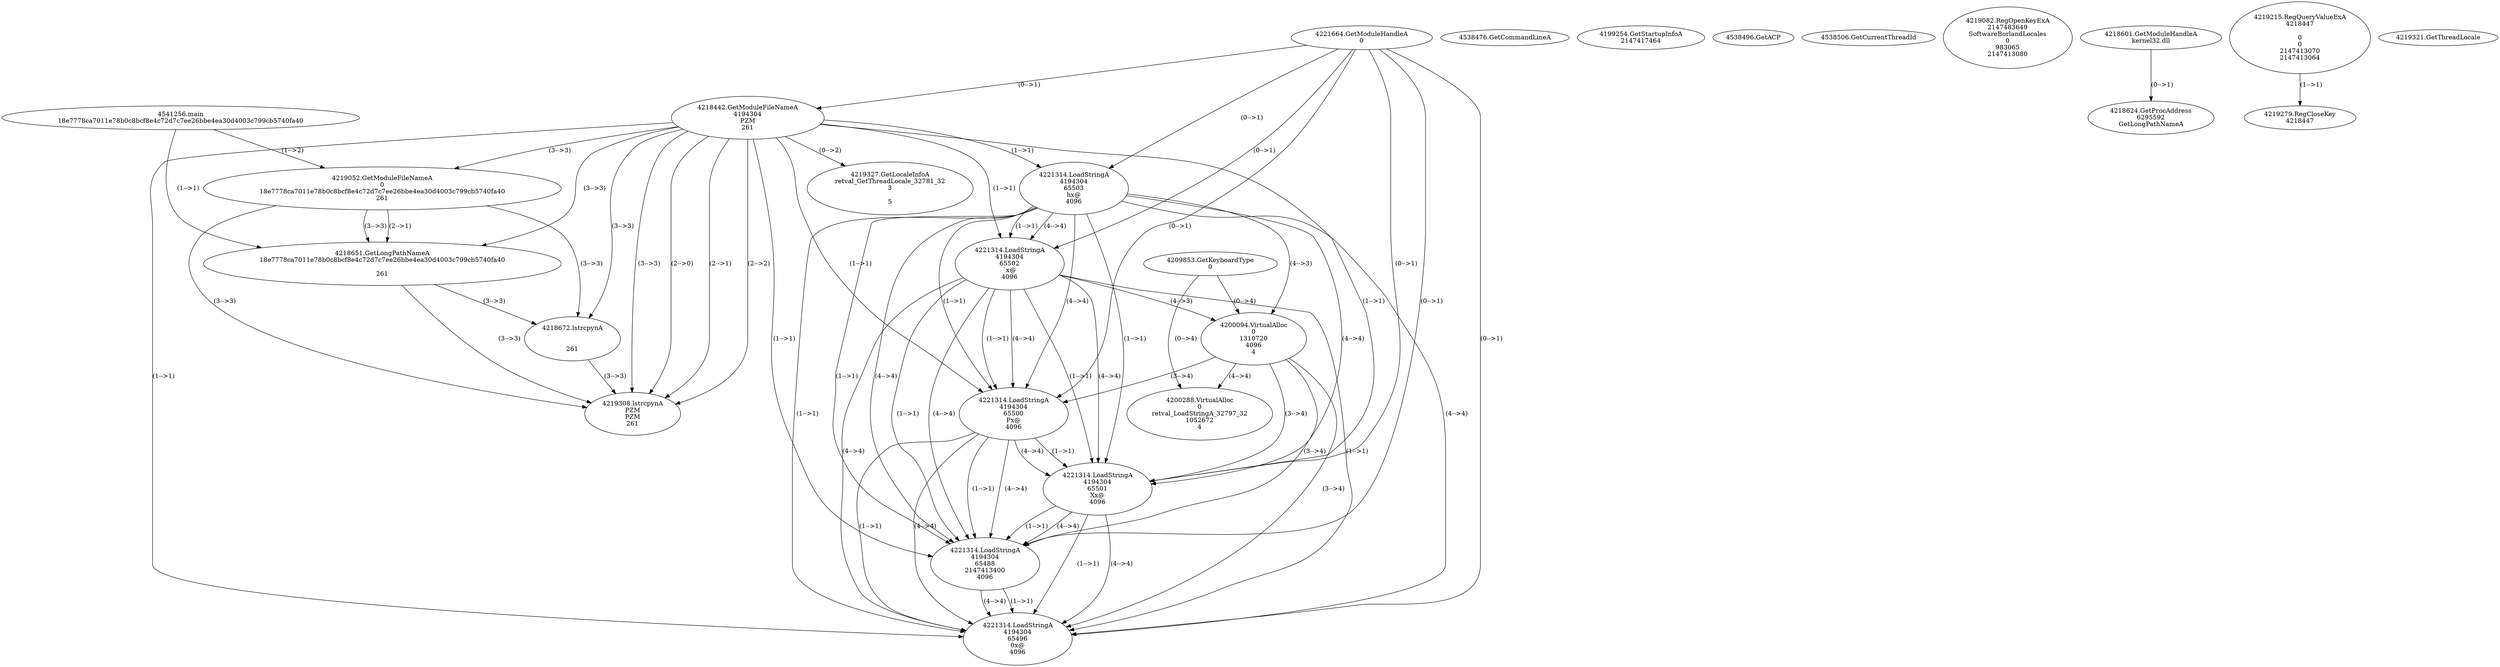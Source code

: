 // Global SCDG with merge call
digraph {
	0 [label="4541256.main
18e7778ca7011e78b0c8bcf8e4c72d7c7ee26bbe4ea30d4003c799cb5740fa40"]
	1 [label="4221664.GetModuleHandleA
0"]
	2 [label="4209853.GetKeyboardType
0"]
	3 [label="4538476.GetCommandLineA
"]
	4 [label="4199254.GetStartupInfoA
2147417464"]
	5 [label="4538496.GetACP
"]
	6 [label="4538506.GetCurrentThreadId
"]
	7 [label="4218442.GetModuleFileNameA
4194304
PZM
261"]
	1 -> 7 [label="(0-->1)"]
	8 [label="4219052.GetModuleFileNameA
0
18e7778ca7011e78b0c8bcf8e4c72d7c7ee26bbe4ea30d4003c799cb5740fa40
261"]
	0 -> 8 [label="(1-->2)"]
	7 -> 8 [label="(3-->3)"]
	9 [label="4219082.RegOpenKeyExA
2147483649
Software\Borland\Locales
0
983065
2147413080"]
	10 [label="4218601.GetModuleHandleA
kernel32.dll"]
	11 [label="4218624.GetProcAddress
6295592
GetLongPathNameA"]
	10 -> 11 [label="(0-->1)"]
	12 [label="4218651.GetLongPathNameA
18e7778ca7011e78b0c8bcf8e4c72d7c7ee26bbe4ea30d4003c799cb5740fa40

261"]
	0 -> 12 [label="(1-->1)"]
	8 -> 12 [label="(2-->1)"]
	7 -> 12 [label="(3-->3)"]
	8 -> 12 [label="(3-->3)"]
	13 [label="4218672.lstrcpynA


261"]
	7 -> 13 [label="(3-->3)"]
	8 -> 13 [label="(3-->3)"]
	12 -> 13 [label="(3-->3)"]
	14 [label="4219215.RegQueryValueExA
4218447

0
0
2147413070
2147413064"]
	15 [label="4219279.RegCloseKey
4218447"]
	14 -> 15 [label="(1-->1)"]
	16 [label="4219308.lstrcpynA
PZM
PZM
261"]
	7 -> 16 [label="(2-->1)"]
	7 -> 16 [label="(2-->2)"]
	7 -> 16 [label="(3-->3)"]
	8 -> 16 [label="(3-->3)"]
	12 -> 16 [label="(3-->3)"]
	13 -> 16 [label="(3-->3)"]
	7 -> 16 [label="(2-->0)"]
	17 [label="4219321.GetThreadLocale
"]
	18 [label="4219327.GetLocaleInfoA
retval_GetThreadLocale_32781_32
3

5"]
	7 -> 18 [label="(0-->2)"]
	19 [label="4221314.LoadStringA
4194304
65503
hx@
4096"]
	1 -> 19 [label="(0-->1)"]
	7 -> 19 [label="(1-->1)"]
	20 [label="4221314.LoadStringA
4194304
65502
`x@
4096"]
	1 -> 20 [label="(0-->1)"]
	7 -> 20 [label="(1-->1)"]
	19 -> 20 [label="(1-->1)"]
	19 -> 20 [label="(4-->4)"]
	21 [label="4200094.VirtualAlloc
0
1310720
4096
4"]
	19 -> 21 [label="(4-->3)"]
	20 -> 21 [label="(4-->3)"]
	2 -> 21 [label="(0-->4)"]
	22 [label="4221314.LoadStringA
4194304
65500
Px@
4096"]
	1 -> 22 [label="(0-->1)"]
	7 -> 22 [label="(1-->1)"]
	19 -> 22 [label="(1-->1)"]
	20 -> 22 [label="(1-->1)"]
	19 -> 22 [label="(4-->4)"]
	20 -> 22 [label="(4-->4)"]
	21 -> 22 [label="(3-->4)"]
	23 [label="4221314.LoadStringA
4194304
65501
Xx@
4096"]
	1 -> 23 [label="(0-->1)"]
	7 -> 23 [label="(1-->1)"]
	19 -> 23 [label="(1-->1)"]
	20 -> 23 [label="(1-->1)"]
	22 -> 23 [label="(1-->1)"]
	19 -> 23 [label="(4-->4)"]
	20 -> 23 [label="(4-->4)"]
	21 -> 23 [label="(3-->4)"]
	22 -> 23 [label="(4-->4)"]
	24 [label="4221314.LoadStringA
4194304
65488
2147413400
4096"]
	1 -> 24 [label="(0-->1)"]
	7 -> 24 [label="(1-->1)"]
	19 -> 24 [label="(1-->1)"]
	20 -> 24 [label="(1-->1)"]
	22 -> 24 [label="(1-->1)"]
	23 -> 24 [label="(1-->1)"]
	19 -> 24 [label="(4-->4)"]
	20 -> 24 [label="(4-->4)"]
	21 -> 24 [label="(3-->4)"]
	22 -> 24 [label="(4-->4)"]
	23 -> 24 [label="(4-->4)"]
	25 [label="4221314.LoadStringA
4194304
65496
0x@
4096"]
	1 -> 25 [label="(0-->1)"]
	7 -> 25 [label="(1-->1)"]
	19 -> 25 [label="(1-->1)"]
	20 -> 25 [label="(1-->1)"]
	22 -> 25 [label="(1-->1)"]
	23 -> 25 [label="(1-->1)"]
	24 -> 25 [label="(1-->1)"]
	19 -> 25 [label="(4-->4)"]
	20 -> 25 [label="(4-->4)"]
	21 -> 25 [label="(3-->4)"]
	22 -> 25 [label="(4-->4)"]
	23 -> 25 [label="(4-->4)"]
	24 -> 25 [label="(4-->4)"]
	26 [label="4200288.VirtualAlloc
0
retval_LoadStringA_32797_32
1052672
4"]
	2 -> 26 [label="(0-->4)"]
	21 -> 26 [label="(4-->4)"]
}
